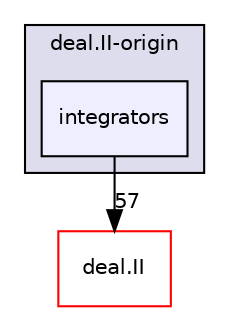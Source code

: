 digraph "include/deal.II-origin/integrators" {
  compound=true
  node [ fontsize="10", fontname="Helvetica"];
  edge [ labelfontsize="10", labelfontname="Helvetica"];
  subgraph clusterdir_1627ce85bc33b76c4cb222dfe9aeffd7 {
    graph [ bgcolor="#ddddee", pencolor="black", label="deal.II-origin" fontname="Helvetica", fontsize="10", URL="dir_1627ce85bc33b76c4cb222dfe9aeffd7.html"]
  dir_b239fcc1fa80d35ba02c943f6ae4d864 [shape=box, label="integrators", style="filled", fillcolor="#eeeeff", pencolor="black", URL="dir_b239fcc1fa80d35ba02c943f6ae4d864.html"];
  }
  dir_ee90d91a514b839c31faec7a1d916f67 [shape=box label="deal.II" fillcolor="white" style="filled" color="red" URL="dir_ee90d91a514b839c31faec7a1d916f67.html"];
  dir_b239fcc1fa80d35ba02c943f6ae4d864->dir_ee90d91a514b839c31faec7a1d916f67 [headlabel="57", labeldistance=1.5 headhref="dir_000101_000009.html"];
}
